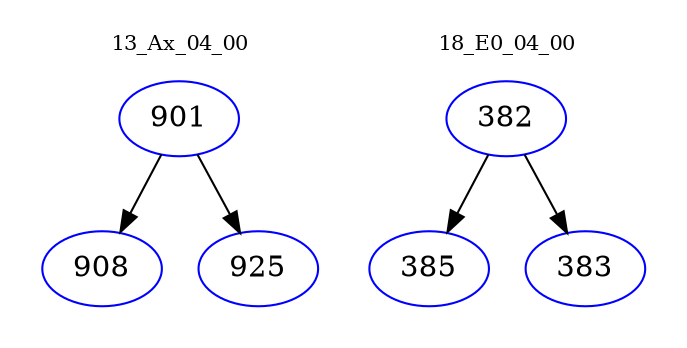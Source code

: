 digraph{
subgraph cluster_0 {
color = white
label = "13_Ax_04_00";
fontsize=10;
T0_901 [label="901", color="blue"]
T0_901 -> T0_908 [color="black"]
T0_908 [label="908", color="blue"]
T0_901 -> T0_925 [color="black"]
T0_925 [label="925", color="blue"]
}
subgraph cluster_1 {
color = white
label = "18_E0_04_00";
fontsize=10;
T1_382 [label="382", color="blue"]
T1_382 -> T1_385 [color="black"]
T1_385 [label="385", color="blue"]
T1_382 -> T1_383 [color="black"]
T1_383 [label="383", color="blue"]
}
}
